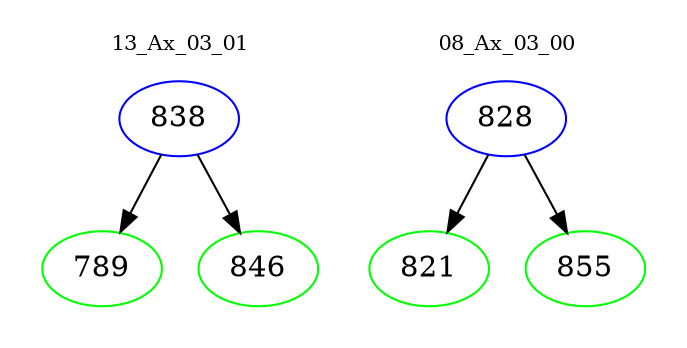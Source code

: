 digraph{
subgraph cluster_0 {
color = white
label = "13_Ax_03_01";
fontsize=10;
T0_838 [label="838", color="blue"]
T0_838 -> T0_789 [color="black"]
T0_789 [label="789", color="green"]
T0_838 -> T0_846 [color="black"]
T0_846 [label="846", color="green"]
}
subgraph cluster_1 {
color = white
label = "08_Ax_03_00";
fontsize=10;
T1_828 [label="828", color="blue"]
T1_828 -> T1_821 [color="black"]
T1_821 [label="821", color="green"]
T1_828 -> T1_855 [color="black"]
T1_855 [label="855", color="green"]
}
}
